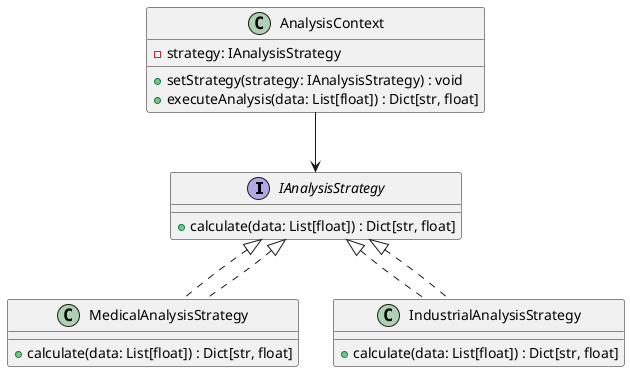 @startuml
interface IAnalysisStrategy {
    + calculate(data: List[float]) : Dict[str, float]
}

class MedicalAnalysisStrategy implements IAnalysisStrategy {
    + calculate(data: List[float]) : Dict[str, float]
}

class IndustrialAnalysisStrategy implements IAnalysisStrategy {
    + calculate(data: List[float]) : Dict[str, float]
}

class AnalysisContext {
    - strategy: IAnalysisStrategy
    + setStrategy(strategy: IAnalysisStrategy) : void
    + executeAnalysis(data: List[float]) : Dict[str, float]
}

AnalysisContext --> IAnalysisStrategy
IAnalysisStrategy <|.. MedicalAnalysisStrategy
IAnalysisStrategy <|.. IndustrialAnalysisStrategy
@enduml
